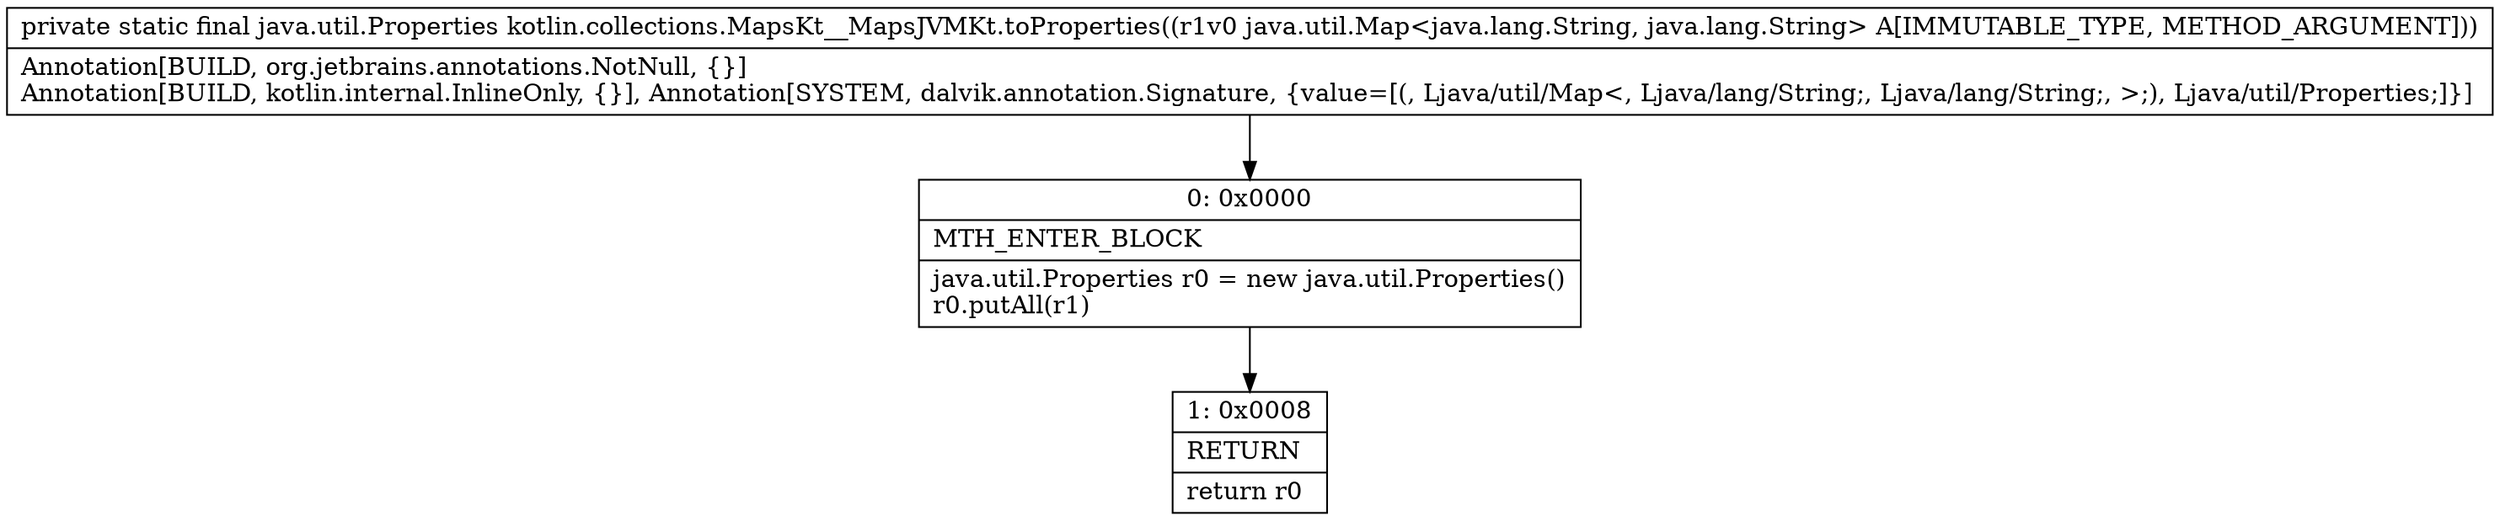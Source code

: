 digraph "CFG forkotlin.collections.MapsKt__MapsJVMKt.toProperties(Ljava\/util\/Map;)Ljava\/util\/Properties;" {
Node_0 [shape=record,label="{0\:\ 0x0000|MTH_ENTER_BLOCK\l|java.util.Properties r0 = new java.util.Properties()\lr0.putAll(r1)\l}"];
Node_1 [shape=record,label="{1\:\ 0x0008|RETURN\l|return r0\l}"];
MethodNode[shape=record,label="{private static final java.util.Properties kotlin.collections.MapsKt__MapsJVMKt.toProperties((r1v0 java.util.Map\<java.lang.String, java.lang.String\> A[IMMUTABLE_TYPE, METHOD_ARGUMENT]))  | Annotation[BUILD, org.jetbrains.annotations.NotNull, \{\}]\lAnnotation[BUILD, kotlin.internal.InlineOnly, \{\}], Annotation[SYSTEM, dalvik.annotation.Signature, \{value=[(, Ljava\/util\/Map\<, Ljava\/lang\/String;, Ljava\/lang\/String;, \>;), Ljava\/util\/Properties;]\}]\l}"];
MethodNode -> Node_0;
Node_0 -> Node_1;
}


